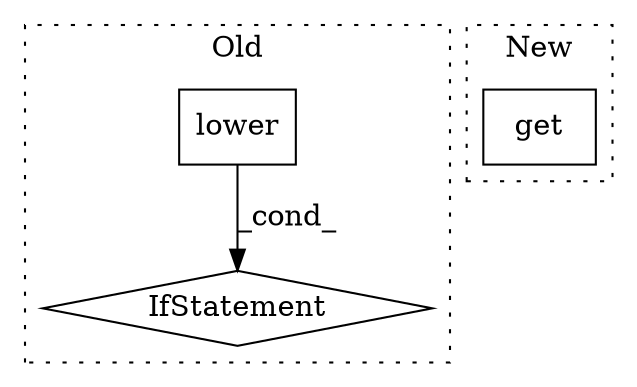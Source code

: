 digraph G {
subgraph cluster0 {
1 [label="lower" a="32" s="2822" l="7" shape="box"];
3 [label="IfStatement" a="25" s="2799,2851" l="4,2" shape="diamond"];
label = "Old";
style="dotted";
}
subgraph cluster1 {
2 [label="get" a="32" s="3190,3212" l="4,1" shape="box"];
label = "New";
style="dotted";
}
1 -> 3 [label="_cond_"];
}